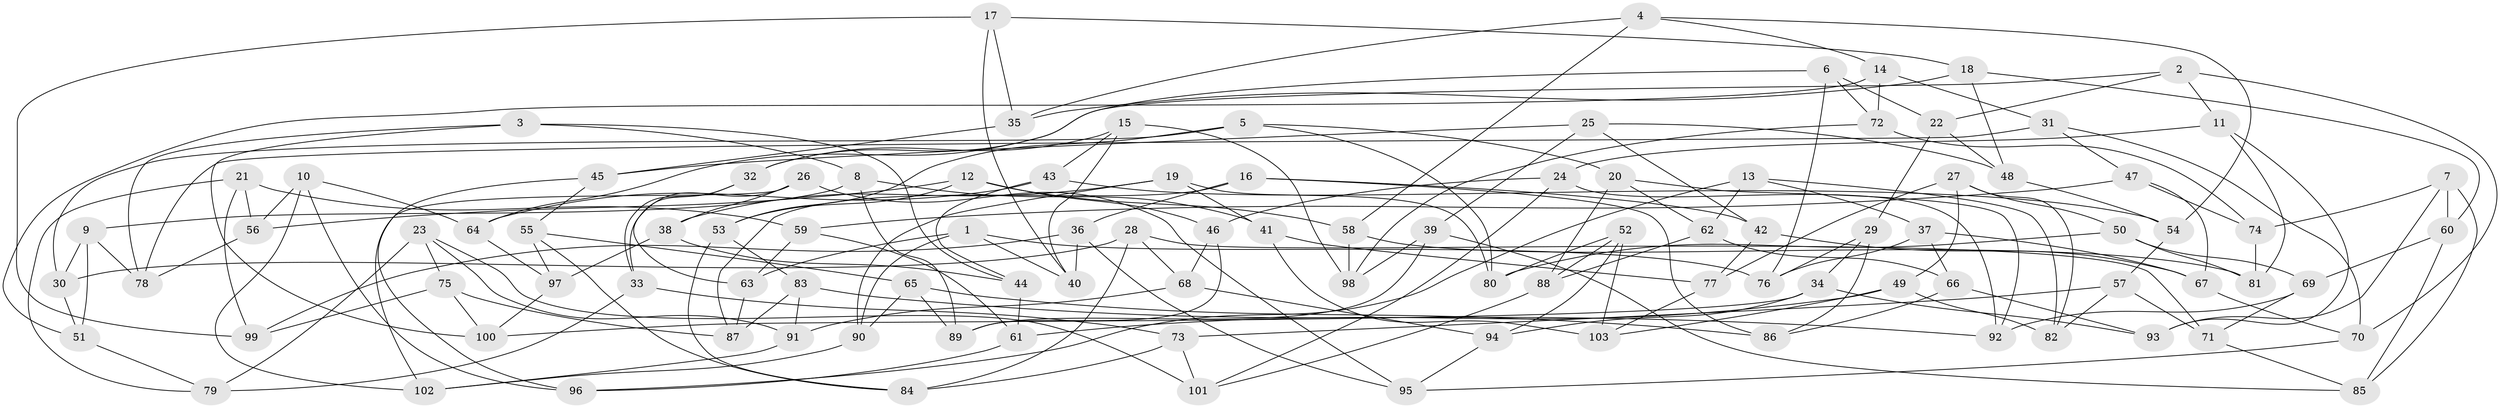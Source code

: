 // Generated by graph-tools (version 1.1) at 2025/16/03/09/25 04:16:33]
// undirected, 103 vertices, 206 edges
graph export_dot {
graph [start="1"]
  node [color=gray90,style=filled];
  1;
  2;
  3;
  4;
  5;
  6;
  7;
  8;
  9;
  10;
  11;
  12;
  13;
  14;
  15;
  16;
  17;
  18;
  19;
  20;
  21;
  22;
  23;
  24;
  25;
  26;
  27;
  28;
  29;
  30;
  31;
  32;
  33;
  34;
  35;
  36;
  37;
  38;
  39;
  40;
  41;
  42;
  43;
  44;
  45;
  46;
  47;
  48;
  49;
  50;
  51;
  52;
  53;
  54;
  55;
  56;
  57;
  58;
  59;
  60;
  61;
  62;
  63;
  64;
  65;
  66;
  67;
  68;
  69;
  70;
  71;
  72;
  73;
  74;
  75;
  76;
  77;
  78;
  79;
  80;
  81;
  82;
  83;
  84;
  85;
  86;
  87;
  88;
  89;
  90;
  91;
  92;
  93;
  94;
  95;
  96;
  97;
  98;
  99;
  100;
  101;
  102;
  103;
  1 -- 90;
  1 -- 63;
  1 -- 40;
  1 -- 76;
  2 -- 11;
  2 -- 22;
  2 -- 64;
  2 -- 70;
  3 -- 100;
  3 -- 44;
  3 -- 78;
  3 -- 8;
  4 -- 54;
  4 -- 35;
  4 -- 14;
  4 -- 58;
  5 -- 53;
  5 -- 20;
  5 -- 30;
  5 -- 80;
  6 -- 22;
  6 -- 76;
  6 -- 32;
  6 -- 72;
  7 -- 60;
  7 -- 93;
  7 -- 85;
  7 -- 74;
  8 -- 89;
  8 -- 41;
  8 -- 9;
  9 -- 51;
  9 -- 78;
  9 -- 30;
  10 -- 56;
  10 -- 64;
  10 -- 96;
  10 -- 102;
  11 -- 81;
  11 -- 24;
  11 -- 93;
  12 -- 46;
  12 -- 53;
  12 -- 58;
  12 -- 56;
  13 -- 37;
  13 -- 62;
  13 -- 82;
  13 -- 96;
  14 -- 51;
  14 -- 72;
  14 -- 31;
  15 -- 98;
  15 -- 43;
  15 -- 40;
  15 -- 32;
  16 -- 36;
  16 -- 86;
  16 -- 42;
  16 -- 87;
  17 -- 40;
  17 -- 99;
  17 -- 18;
  17 -- 35;
  18 -- 60;
  18 -- 48;
  18 -- 35;
  19 -- 90;
  19 -- 80;
  19 -- 38;
  19 -- 41;
  20 -- 92;
  20 -- 88;
  20 -- 62;
  21 -- 56;
  21 -- 59;
  21 -- 99;
  21 -- 79;
  22 -- 48;
  22 -- 29;
  23 -- 75;
  23 -- 91;
  23 -- 79;
  23 -- 101;
  24 -- 46;
  24 -- 101;
  24 -- 92;
  25 -- 48;
  25 -- 45;
  25 -- 42;
  25 -- 39;
  26 -- 95;
  26 -- 33;
  26 -- 38;
  26 -- 102;
  27 -- 50;
  27 -- 77;
  27 -- 49;
  27 -- 82;
  28 -- 68;
  28 -- 84;
  28 -- 30;
  28 -- 71;
  29 -- 76;
  29 -- 34;
  29 -- 86;
  30 -- 51;
  31 -- 70;
  31 -- 78;
  31 -- 47;
  32 -- 63;
  32 -- 33;
  33 -- 79;
  33 -- 73;
  34 -- 100;
  34 -- 93;
  34 -- 94;
  35 -- 45;
  36 -- 99;
  36 -- 40;
  36 -- 95;
  37 -- 76;
  37 -- 66;
  37 -- 67;
  38 -- 44;
  38 -- 97;
  39 -- 85;
  39 -- 89;
  39 -- 98;
  41 -- 77;
  41 -- 103;
  42 -- 77;
  42 -- 67;
  43 -- 64;
  43 -- 44;
  43 -- 54;
  44 -- 61;
  45 -- 55;
  45 -- 96;
  46 -- 68;
  46 -- 89;
  47 -- 74;
  47 -- 67;
  47 -- 59;
  48 -- 54;
  49 -- 103;
  49 -- 82;
  49 -- 61;
  50 -- 81;
  50 -- 80;
  50 -- 69;
  51 -- 79;
  52 -- 88;
  52 -- 103;
  52 -- 94;
  52 -- 80;
  53 -- 83;
  53 -- 84;
  54 -- 57;
  55 -- 97;
  55 -- 65;
  55 -- 84;
  56 -- 78;
  57 -- 73;
  57 -- 82;
  57 -- 71;
  58 -- 98;
  58 -- 81;
  59 -- 61;
  59 -- 63;
  60 -- 69;
  60 -- 85;
  61 -- 96;
  62 -- 66;
  62 -- 88;
  63 -- 87;
  64 -- 97;
  65 -- 90;
  65 -- 86;
  65 -- 89;
  66 -- 86;
  66 -- 93;
  67 -- 70;
  68 -- 91;
  68 -- 94;
  69 -- 71;
  69 -- 92;
  70 -- 95;
  71 -- 85;
  72 -- 74;
  72 -- 98;
  73 -- 101;
  73 -- 84;
  74 -- 81;
  75 -- 99;
  75 -- 100;
  75 -- 87;
  77 -- 103;
  83 -- 91;
  83 -- 87;
  83 -- 92;
  88 -- 101;
  90 -- 102;
  91 -- 102;
  94 -- 95;
  97 -- 100;
}
